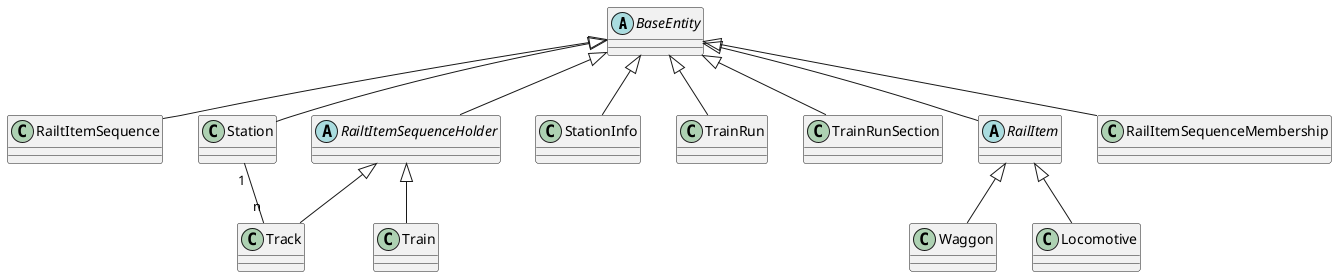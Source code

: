 @startuml

abstract class BaseEntity

class RailtItemSequence extends BaseEntity
abstract class RailtItemSequenceHolder extends BaseEntity
class Station extends BaseEntity
class StationInfo extends BaseEntity
class Track extends RailtItemSequenceHolder
class Train extends RailtItemSequenceHolder
class TrainRun extends BaseEntity
class TrainRunSection extends BaseEntity
class Waggon extends RailItem
class Locomotive extends RailItem
abstract class RailItem extends BaseEntity
class RailItemSequenceMembership extends BaseEntity

'---

Station "1" -- "n" Track

@enduml